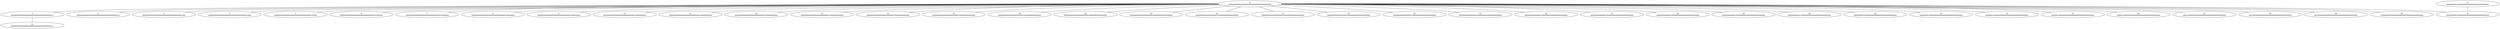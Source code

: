 graph fsm {
"0\n(00000000000000000000000000000000000000)"--"1\n(00000000000000000000000000000000000001)";
"0\n(00000000000000000000000000000000000000)"--"2\n(00000000000000000000000000000000000010)";
"0\n(00000000000000000000000000000000000000)"--"3\n(00000000000000000000000000000000000100)";
"0\n(00000000000000000000000000000000000000)"--"4\n(00000000000000000000000000000000001000)";
"0\n(00000000000000000000000000000000000000)"--"5\n(00000000000000000000000000000000010000)";
"0\n(00000000000000000000000000000000000000)"--"6\n(00000000000000000000000000000000100000)";
"0\n(00000000000000000000000000000000000000)"--"7\n(00000000000000000000000000000001000000)";
"0\n(00000000000000000000000000000000000000)"--"8\n(00000000000000000000000000000010000000)";
"0\n(00000000000000000000000000000000000000)"--"9\n(00000000000000000000000000000100000000)";
"0\n(00000000000000000000000000000000000000)"--"10\n(00000000000000000000000000001000000000)";
"0\n(00000000000000000000000000000000000000)"--"11\n(00000000000000000000000000010000000000)";
"0\n(00000000000000000000000000000000000000)"--"12\n(00000000000000000000000000100000000000)";
"0\n(00000000000000000000000000000000000000)"--"13\n(00000000000000000000000001000000000000)";
"0\n(00000000000000000000000000000000000000)"--"14\n(00000000000000000000000010000000000000)";
"0\n(00000000000000000000000000000000000000)"--"15\n(00000000000000000000000100000000000000)";
"0\n(00000000000000000000000000000000000000)"--"16\n(00000000000000000000001000000000000000)";
"0\n(00000000000000000000000000000000000000)"--"18\n(00000000000000000000010000000000000000)";
"0\n(00000000000000000000000000000000000000)"--"19\n(00000000000000000000100000000000000000)";
"0\n(00000000000000000000000000000000000000)"--"20\n(00000000000000000001000000000000000000)";
"0\n(00000000000000000000000000000000000000)"--"21\n(00000000000000000010000000000000000000)";
"0\n(00000000000000000000000000000000000000)"--"23\n(00000000000000000100000000000000000000)";
"0\n(00000000000000000000000000000000000000)"--"24\n(00000000000000001000000000000000000000)";
"0\n(00000000000000000000000000000000000000)"--"25\n(00000000000000010000000000000000000000)";
"0\n(00000000000000000000000000000000000000)"--"26\n(00000000000000100000000000000000000000)";
"0\n(00000000000000000000000000000000000000)"--"27\n(00000000000001000000000000000000000000)";
"0\n(00000000000000000000000000000000000000)"--"28\n(00000000000010000000000000000000000000)";
"0\n(00000000000000000000000000000000000000)"--"29\n(00000000000100000000000000000000000000)";
"0\n(00000000000000000000000000000000000000)"--"30\n(00000000001000000000000000000000000000)";
"0\n(00000000000000000000000000000000000000)"--"31\n(00000000010000000000000000000000000000)";
"0\n(00000000000000000000000000000000000000)"--"32\n(00000000100000000000000000000000000000)";
"0\n(00000000000000000000000000000000000000)"--"33\n(00000001000000000000000000000000000000)";
"0\n(00000000000000000000000000000000000000)"--"34\n(00000010000000000000000000000000000000)";
"0\n(00000000000000000000000000000000000000)"--"35\n(00000100000000000000000000000000000000)";
"0\n(00000000000000000000000000000000000000)"--"36\n(00001000000000000000000000000000000000)";
"0\n(00000000000000000000000000000000000000)"--"37\n(00010000000000000000000000000000000000)";
"0\n(00000000000000000000000000000000000000)"--"38\n(00100000000000000000000000000000000000)";
"0\n(00000000000000000000000000000000000000)"--"39\n(01000000000000000000000000000000000000)";
"0\n(00000000000000000000000000000000000000)"--"40\n(10000000000000000000000000000000000000)";
"1\n(00000000000000000000000000000000000001)"--"22\n(00000000000000000000000000000000000011)";
"17\n(00000000010000000000000000000000000001)"--"31\n(00000000010000000000000000000000000000)";
}